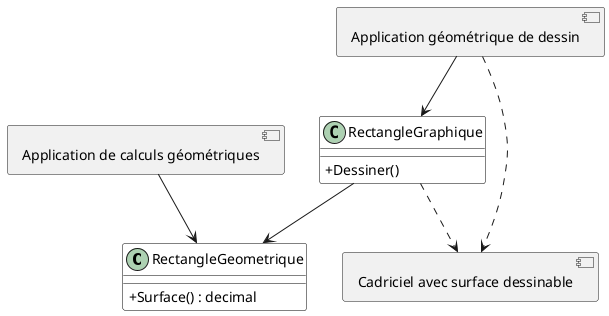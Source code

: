 @startuml SRP_V02_s01

skinparam classAttributeIconSize 0
skinparam class {
    BackgroundColor White
    BorderColor #000
}
allowmixing

class RectangleGeometrique {
    + Surface() : decimal
}

class RectangleGraphique {
    + Dessiner()
}

component [Application de calculs géométriques] as AppCalcGeo
component [Application géométrique de dessin] as AppDessinGeo
component [Cadriciel avec surface dessinable] as SurfaceDessinable

AppCalcGeo --> RectangleGeometrique
AppDessinGeo --> RectangleGraphique
RectangleGraphique --> RectangleGeometrique

AppDessinGeo ..> SurfaceDessinable
RectangleGraphique ..> SurfaceDessinable


@enduml